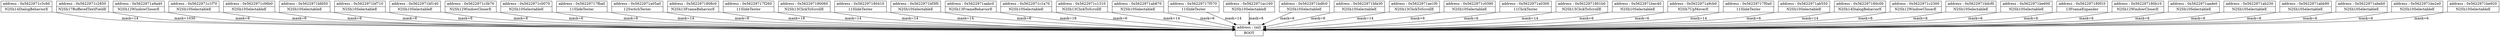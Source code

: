 digraph {
	node [shape=record]
	"node(nil)" [label = "{address : (nil) | ROOT}"];

	"node0x5622971c3c60" -> "node(nil)" [color=black, label="mask=14"];
	"node0x5622971c2850" -> "node(nil)" [color=black, label="mask=1030"];
	"node0x5622971a9a40" -> "node(nil)" [color=black, label="mask=6"];
	"node0x5622971c1f70" -> "node(nil)" [color=black, label="mask=6"];
	"node0x5622971c06b0" -> "node(nil)" [color=black, label="mask=6"];
	"node0x5622971bfd50" -> "node(nil)" [color=black, label="mask=6"];
	"node0x5622971bf710" -> "node(nil)" [color=black, label="mask=6"];
	"node0x5622971bf140" -> "node(nil)" [color=black, label="mask=6"];
	"node0x5622971c3b70" -> "node(nil)" [color=black, label="mask=6"];
	"node0x5622971c0070" -> "node(nil)" [color=black, label="mask=6"];
	"node0x56229717fba0" -> "node(nil)" [color=black, label="mask=14"];
	"node0x5622971a05a0" -> "node(nil)" [color=black, label="mask=6"];
	"node0x5622971808c0" -> "node(nil)" [color=black, label="mask=18"];
	"node0x56229717f260" -> "node(nil)" [color=black, label="mask=14"];
	"node0x562297180060" -> "node(nil)" [color=black, label="mask=14"];
	"node0x562297180410" -> "node(nil)" [color=black, label="mask=14"];
	"node0x5622971bf3f0" -> "node(nil)" [color=black, label="mask=6"];
	"node0x5622971aabc0" -> "node(nil)" [color=black, label="mask=18"];
	"node0x5622971c1a70" -> "node(nil)" [color=black, label="mask=6"];
	"node0x5622971c1310" -> "node(nil)" [color=black, label="mask=14"];
	"node0x5622971ab870" -> "node(nil)" [color=black, label="mask=6"];
	"node0x56229717f570" -> "node(nil)" [color=black, label="mask=14"];
	"node0x5622971ac160" -> "node(nil)" [color=black, label="mask=6"];
	"node0x5622971bdfc0" -> "node(nil)" [color=black, label="mask=6"];
	"node0x5622971bfa30" -> "node(nil)" [color=black, label="mask=6"];
	"node0x5622971ae1f0" -> "node(nil)" [color=black, label="mask=14"];
	"node0x5622971c0390" -> "node(nil)" [color=black, label="mask=6"];
	"node0x5622971a0300" -> "node(nil)" [color=black, label="mask=6"];
	"node0x5622971801b0" -> "node(nil)" [color=black, label="mask=14"];
	"node0x5622971bec40" -> "node(nil)" [color=black, label="mask=6"];
	"node0x5622971a9cb0" -> "node(nil)" [color=black, label="mask=6"];
	"node0x56229717f0a0" -> "node(nil)" [color=black, label="mask=14"];
	"node0x5622971ab550" -> "node(nil)" [color=black, label="mask=6"];
	"node0x562297180c00" -> "node(nil)" [color=black, label="mask=14"];
	"node0x5622971c2300" -> "node(nil)" [color=black, label="mask=6"];
	"node0x5622971bdcf0" -> "node(nil)" [color=black, label="mask=6"];
	"node0x5622971be600" -> "node(nil)" [color=black, label="mask=6"];
	"node0x562297180f10" -> "node(nil)" [color=black, label="mask=6"];
	"node0x562297180b10" -> "node(nil)" [color=black, label="mask=6"];
	"node0x5622971aade0" -> "node(nil)" [color=black, label="mask=6"];
	"node0x5622971ab230" -> "node(nil)" [color=black, label="mask=6"];
	"node0x5622971abb90" -> "node(nil)" [color=black, label="mask=6"];
	"node0x5622971abeb0" -> "node(nil)" [color=black, label="mask=6"];
	"node0x5622971be2e0" -> "node(nil)" [color=black, label="mask=6"];
	"node0x5622971be920" -> "node(nil)" [color=black, label="mask=6"];
	"node0x5622971c3c60" [label = "{address : 0x5622971c3c60 | N2Sh14DialogBehaviorE}"];

	"node0x5622971c2850" [label = "{address : 0x5622971c2850 | N2Sh17BufferedTextFieldE}"];

	"node0x5622971a9a40" [label = "{address : 0x5622971a9a40 | N2Sh12WindowCloserE}"];

	"node0x5622971c1f70" [label = "{address : 0x5622971c1f70 | N2Sh10SelectableE}"];

	"node0x5622971c06b0" [label = "{address : 0x5622971c06b0 | N2Sh10SelectableE}"];

	"node0x5622971bfd50" [label = "{address : 0x5622971bfd50 | N2Sh10SelectableE}"];

	"node0x5622971bf710" [label = "{address : 0x5622971bf710 | N2Sh10SelectableE}"];

	"node0x5622971bf140" [label = "{address : 0x5622971bf140 | N2Sh10SelectableE}"];

	"node0x5622971c3b70" [label = "{address : 0x5622971c3b70 | N2Sh12WindowCloserE}"];

	"node0x5622971c0070" [label = "{address : 0x5622971c0070 | N2Sh10SelectableE}"];

	"node0x56229717fba0" [label = "{address : 0x56229717fba0 | 11SlideTester}"];

	"node0x5622971a05a0" [label = "{address : 0x5622971a05a0 | 12SwitchTester}"];

	"node0x5622971808c0" [label = "{address : 0x5622971808c0 | N2Sh13FrameBehaviorE}"];

	"node0x56229717f260" [label = "{address : 0x56229717f260 | 11SlideTester}"];

	"node0x562297180060" [label = "{address : 0x562297180060 | N2Sh13ClickToScrollE}"];

	"node0x562297180410" [label = "{address : 0x562297180410 | 11SlideTester}"];

	"node0x5622971bf3f0" [label = "{address : 0x5622971bf3f0 | N2Sh10SelectableE}"];

	"node0x5622971aabc0" [label = "{address : 0x5622971aabc0 | N2Sh13FrameBehaviorE}"];

	"node0x5622971c1a70" [label = "{address : 0x5622971c1a70 | N2Sh10SelectableE}"];

	"node0x5622971c1310" [label = "{address : 0x5622971c1310 | N2Sh13ClickToScrollE}"];

	"node0x5622971ab870" [label = "{address : 0x5622971ab870 | N2Sh10SelectableE}"];

	"node0x56229717f570" [label = "{address : 0x56229717f570 | 11SlideTester}"];

	"node0x5622971ac160" [label = "{address : 0x5622971ac160 | N2Sh10SelectableE}"];

	"node0x5622971bdfc0" [label = "{address : 0x5622971bdfc0 | N2Sh10SelectableE}"];

	"node0x5622971bfa30" [label = "{address : 0x5622971bfa30 | N2Sh10SelectableE}"];

	"node0x5622971ae1f0" [label = "{address : 0x5622971ae1f0 | N2Sh13ClickToScrollE}"];

	"node0x5622971c0390" [label = "{address : 0x5622971c0390 | N2Sh10SelectableE}"];

	"node0x5622971a0300" [label = "{address : 0x5622971a0300 | 11ClickTester}"];

	"node0x5622971801b0" [label = "{address : 0x5622971801b0 | N2Sh13ClickToScrollE}"];

	"node0x5622971bec40" [label = "{address : 0x5622971bec40 | N2Sh10SelectableE}"];

	"node0x5622971a9cb0" [label = "{address : 0x5622971a9cb0 | N2Sh7UpMoverE}"];

	"node0x56229717f0a0" [label = "{address : 0x56229717f0a0 | 11SlideTester}"];

	"node0x5622971ab550" [label = "{address : 0x5622971ab550 | N2Sh10SelectableE}"];

	"node0x562297180c00" [label = "{address : 0x562297180c00 | N2Sh14DialogBehaviorE}"];

	"node0x5622971c2300" [label = "{address : 0x5622971c2300 | N2Sh12WindowCloserE}"];

	"node0x5622971bdcf0" [label = "{address : 0x5622971bdcf0 | N2Sh10SelectableE}"];

	"node0x5622971be600" [label = "{address : 0x5622971be600 | N2Sh10SelectableE}"];

	"node0x562297180f10" [label = "{address : 0x562297180f10 | 13FrameExpander}"];

	"node0x562297180b10" [label = "{address : 0x562297180b10 | N2Sh12WindowCloserE}"];

	"node0x5622971aade0" [label = "{address : 0x5622971aade0 | N2Sh10SelectableE}"];

	"node0x5622971ab230" [label = "{address : 0x5622971ab230 | N2Sh10SelectableE}"];

	"node0x5622971abb90" [label = "{address : 0x5622971abb90 | N2Sh10SelectableE}"];

	"node0x5622971abeb0" [label = "{address : 0x5622971abeb0 | N2Sh10SelectableE}"];

	"node0x5622971be2e0" [label = "{address : 0x5622971be2e0 | N2Sh10SelectableE}"];

	"node0x5622971be920" [label = "{address : 0x5622971be920 | N2Sh10SelectableE}"];

}
